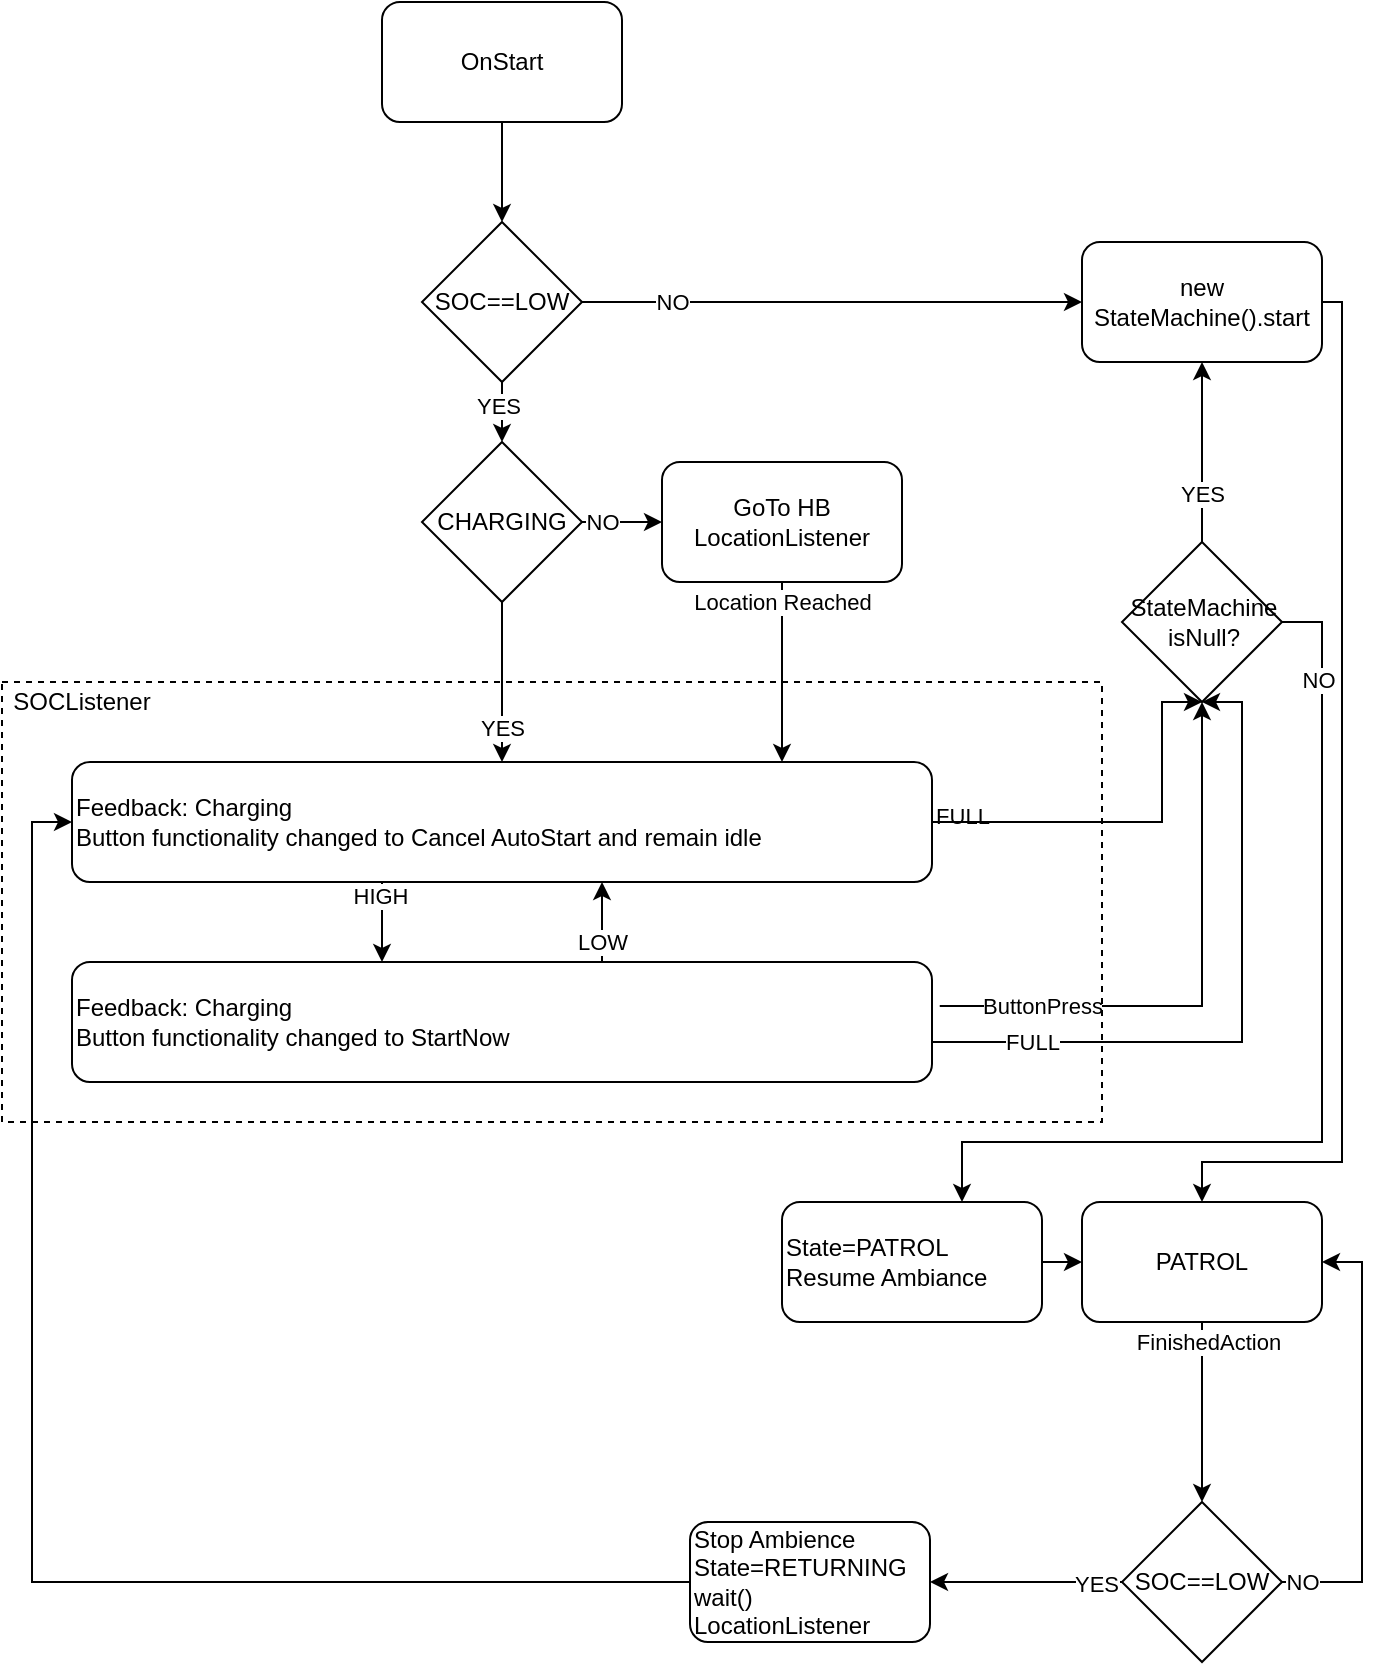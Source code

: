 <mxfile version="13.10.0" type="device"><diagram id="C5RBs43oDa-KdzZeNtuy" name="Page-1"><mxGraphModel dx="868" dy="508" grid="1" gridSize="10" guides="1" tooltips="1" connect="1" arrows="1" fold="1" page="1" pageScale="1" pageWidth="827" pageHeight="1169" math="0" shadow="0"><root><mxCell id="WIyWlLk6GJQsqaUBKTNV-0"/><mxCell id="WIyWlLk6GJQsqaUBKTNV-1" parent="WIyWlLk6GJQsqaUBKTNV-0"/><mxCell id="lrcAhfBED5okFOkqZIgy-5" style="edgeStyle=orthogonalEdgeStyle;rounded=0;orthogonalLoop=1;jettySize=auto;html=1;entryX=0.5;entryY=0;entryDx=0;entryDy=0;" edge="1" parent="WIyWlLk6GJQsqaUBKTNV-1" source="lrcAhfBED5okFOkqZIgy-0" target="lrcAhfBED5okFOkqZIgy-1"><mxGeometry relative="1" as="geometry"/></mxCell><mxCell id="lrcAhfBED5okFOkqZIgy-0" value="OnStart" style="rounded=1;whiteSpace=wrap;html=1;" vertex="1" parent="WIyWlLk6GJQsqaUBKTNV-1"><mxGeometry x="260" y="60" width="120" height="60" as="geometry"/></mxCell><mxCell id="lrcAhfBED5okFOkqZIgy-3" style="edgeStyle=orthogonalEdgeStyle;rounded=0;orthogonalLoop=1;jettySize=auto;html=1;entryX=0;entryY=0.5;entryDx=0;entryDy=0;" edge="1" parent="WIyWlLk6GJQsqaUBKTNV-1" source="lrcAhfBED5okFOkqZIgy-1" target="lrcAhfBED5okFOkqZIgy-2"><mxGeometry relative="1" as="geometry"><Array as="points"><mxPoint x="430" y="210"/><mxPoint x="430" y="210"/></Array></mxGeometry></mxCell><mxCell id="lrcAhfBED5okFOkqZIgy-13" value="NO" style="edgeLabel;html=1;align=center;verticalAlign=middle;resizable=0;points=[];" vertex="1" connectable="0" parent="lrcAhfBED5okFOkqZIgy-3"><mxGeometry x="-0.236" y="1" relative="1" as="geometry"><mxPoint x="-51" y="1" as="offset"/></mxGeometry></mxCell><mxCell id="lrcAhfBED5okFOkqZIgy-8" style="edgeStyle=orthogonalEdgeStyle;rounded=0;orthogonalLoop=1;jettySize=auto;html=1;entryX=0.5;entryY=0;entryDx=0;entryDy=0;" edge="1" parent="WIyWlLk6GJQsqaUBKTNV-1" source="lrcAhfBED5okFOkqZIgy-1" target="lrcAhfBED5okFOkqZIgy-7"><mxGeometry relative="1" as="geometry"><Array as="points"><mxPoint x="320" y="280"/><mxPoint x="320" y="280"/></Array></mxGeometry></mxCell><mxCell id="lrcAhfBED5okFOkqZIgy-14" value="YES" style="edgeLabel;html=1;align=center;verticalAlign=middle;resizable=0;points=[];" vertex="1" connectable="0" parent="lrcAhfBED5okFOkqZIgy-8"><mxGeometry x="-0.236" y="-2" relative="1" as="geometry"><mxPoint as="offset"/></mxGeometry></mxCell><mxCell id="lrcAhfBED5okFOkqZIgy-1" value="SOC==LOW" style="rhombus;whiteSpace=wrap;html=1;" vertex="1" parent="WIyWlLk6GJQsqaUBKTNV-1"><mxGeometry x="280" y="170" width="80" height="80" as="geometry"/></mxCell><mxCell id="lrcAhfBED5okFOkqZIgy-47" style="edgeStyle=orthogonalEdgeStyle;rounded=0;orthogonalLoop=1;jettySize=auto;html=1;" edge="1" parent="WIyWlLk6GJQsqaUBKTNV-1" source="lrcAhfBED5okFOkqZIgy-2" target="lrcAhfBED5okFOkqZIgy-46"><mxGeometry relative="1" as="geometry"><Array as="points"><mxPoint x="740" y="210"/><mxPoint x="740" y="640"/><mxPoint x="670" y="640"/></Array></mxGeometry></mxCell><mxCell id="lrcAhfBED5okFOkqZIgy-2" value="new StateMachine().start" style="rounded=1;whiteSpace=wrap;html=1;" vertex="1" parent="WIyWlLk6GJQsqaUBKTNV-1"><mxGeometry x="610" y="180" width="120" height="60" as="geometry"/></mxCell><mxCell id="lrcAhfBED5okFOkqZIgy-10" style="edgeStyle=orthogonalEdgeStyle;rounded=0;orthogonalLoop=1;jettySize=auto;html=1;" edge="1" parent="WIyWlLk6GJQsqaUBKTNV-1" source="lrcAhfBED5okFOkqZIgy-7" target="lrcAhfBED5okFOkqZIgy-9"><mxGeometry relative="1" as="geometry"><Array as="points"><mxPoint x="390" y="320"/><mxPoint x="390" y="320"/></Array></mxGeometry></mxCell><mxCell id="lrcAhfBED5okFOkqZIgy-15" value="NO" style="edgeLabel;html=1;align=center;verticalAlign=middle;resizable=0;points=[];" vertex="1" connectable="0" parent="lrcAhfBED5okFOkqZIgy-10"><mxGeometry x="-0.8" relative="1" as="geometry"><mxPoint x="6" as="offset"/></mxGeometry></mxCell><mxCell id="lrcAhfBED5okFOkqZIgy-18" value="" style="edgeStyle=orthogonalEdgeStyle;rounded=0;orthogonalLoop=1;jettySize=auto;html=1;" edge="1" parent="WIyWlLk6GJQsqaUBKTNV-1" source="lrcAhfBED5okFOkqZIgy-7" target="lrcAhfBED5okFOkqZIgy-17"><mxGeometry relative="1" as="geometry"/></mxCell><mxCell id="lrcAhfBED5okFOkqZIgy-33" value="YES" style="edgeLabel;html=1;align=center;verticalAlign=middle;resizable=0;points=[];" vertex="1" connectable="0" parent="lrcAhfBED5okFOkqZIgy-18"><mxGeometry x="0.57" relative="1" as="geometry"><mxPoint as="offset"/></mxGeometry></mxCell><mxCell id="lrcAhfBED5okFOkqZIgy-7" value="CHARGING" style="rhombus;whiteSpace=wrap;html=1;" vertex="1" parent="WIyWlLk6GJQsqaUBKTNV-1"><mxGeometry x="280" y="280" width="80" height="80" as="geometry"/></mxCell><mxCell id="lrcAhfBED5okFOkqZIgy-39" style="edgeStyle=orthogonalEdgeStyle;rounded=0;orthogonalLoop=1;jettySize=auto;html=1;" edge="1" parent="WIyWlLk6GJQsqaUBKTNV-1" source="lrcAhfBED5okFOkqZIgy-9" target="lrcAhfBED5okFOkqZIgy-17"><mxGeometry relative="1" as="geometry"><mxPoint x="380" y="360" as="targetPoint"/><Array as="points"><mxPoint x="460" y="420"/><mxPoint x="460" y="420"/></Array></mxGeometry></mxCell><mxCell id="lrcAhfBED5okFOkqZIgy-44" value="Location Reached" style="edgeLabel;html=1;align=center;verticalAlign=middle;resizable=0;points=[];" vertex="1" connectable="0" parent="lrcAhfBED5okFOkqZIgy-39"><mxGeometry x="-0.787" relative="1" as="geometry"><mxPoint as="offset"/></mxGeometry></mxCell><mxCell id="lrcAhfBED5okFOkqZIgy-9" value="&lt;div&gt;GoTo HB&lt;/div&gt;&lt;div&gt;LocationListener&lt;br&gt;&lt;/div&gt;" style="rounded=1;whiteSpace=wrap;html=1;" vertex="1" parent="WIyWlLk6GJQsqaUBKTNV-1"><mxGeometry x="400" y="290" width="120" height="60" as="geometry"/></mxCell><mxCell id="lrcAhfBED5okFOkqZIgy-19" style="edgeStyle=orthogonalEdgeStyle;rounded=0;orthogonalLoop=1;jettySize=auto;html=1;entryX=0.5;entryY=1;entryDx=0;entryDy=0;" edge="1" parent="WIyWlLk6GJQsqaUBKTNV-1" source="lrcAhfBED5okFOkqZIgy-59" target="lrcAhfBED5okFOkqZIgy-2"><mxGeometry relative="1" as="geometry"><Array as="points"/></mxGeometry></mxCell><mxCell id="lrcAhfBED5okFOkqZIgy-20" value="FULL" style="edgeLabel;html=1;align=center;verticalAlign=middle;resizable=0;points=[];" vertex="1" connectable="0" parent="lrcAhfBED5okFOkqZIgy-19"><mxGeometry x="-0.447" y="2" relative="1" as="geometry"><mxPoint x="-118" y="162" as="offset"/></mxGeometry></mxCell><mxCell id="lrcAhfBED5okFOkqZIgy-64" value="YES" style="edgeLabel;html=1;align=center;verticalAlign=middle;resizable=0;points=[];" vertex="1" connectable="0" parent="lrcAhfBED5okFOkqZIgy-19"><mxGeometry x="-0.153" y="3" relative="1" as="geometry"><mxPoint x="3" y="14" as="offset"/></mxGeometry></mxCell><mxCell id="lrcAhfBED5okFOkqZIgy-26" value="" style="edgeStyle=orthogonalEdgeStyle;rounded=0;orthogonalLoop=1;jettySize=auto;html=1;" edge="1" parent="WIyWlLk6GJQsqaUBKTNV-1" source="lrcAhfBED5okFOkqZIgy-17" target="lrcAhfBED5okFOkqZIgy-21"><mxGeometry relative="1" as="geometry"><Array as="points"><mxPoint x="260" y="510"/><mxPoint x="260" y="510"/></Array></mxGeometry></mxCell><mxCell id="lrcAhfBED5okFOkqZIgy-28" value="HIGH" style="edgeLabel;html=1;align=center;verticalAlign=middle;resizable=0;points=[];" vertex="1" connectable="0" parent="lrcAhfBED5okFOkqZIgy-26"><mxGeometry x="-0.675" y="-1" relative="1" as="geometry"><mxPoint as="offset"/></mxGeometry></mxCell><mxCell id="lrcAhfBED5okFOkqZIgy-17" value="&lt;div&gt;Feedback: Charging&lt;/div&gt;&lt;div&gt;Button functionality changed to Cancel AutoStart and remain idle&lt;br&gt;&lt;/div&gt;" style="rounded=1;whiteSpace=wrap;html=1;align=left;" vertex="1" parent="WIyWlLk6GJQsqaUBKTNV-1"><mxGeometry x="105" y="440" width="430" height="60" as="geometry"/></mxCell><mxCell id="lrcAhfBED5okFOkqZIgy-22" style="edgeStyle=orthogonalEdgeStyle;rounded=0;orthogonalLoop=1;jettySize=auto;html=1;entryX=0.5;entryY=1;entryDx=0;entryDy=0;exitX=1.009;exitY=0.367;exitDx=0;exitDy=0;exitPerimeter=0;" edge="1" parent="WIyWlLk6GJQsqaUBKTNV-1" source="lrcAhfBED5okFOkqZIgy-21" target="lrcAhfBED5okFOkqZIgy-59"><mxGeometry relative="1" as="geometry"><mxPoint x="690" y="330" as="sourcePoint"/><Array as="points"/></mxGeometry></mxCell><mxCell id="lrcAhfBED5okFOkqZIgy-23" value="ButtonPress" style="edgeLabel;html=1;align=center;verticalAlign=middle;resizable=0;points=[];" vertex="1" connectable="0" parent="lrcAhfBED5okFOkqZIgy-22"><mxGeometry x="-0.732" y="2" relative="1" as="geometry"><mxPoint x="13.13" y="2" as="offset"/></mxGeometry></mxCell><mxCell id="lrcAhfBED5okFOkqZIgy-27" value="" style="edgeStyle=orthogonalEdgeStyle;rounded=0;orthogonalLoop=1;jettySize=auto;html=1;" edge="1" parent="WIyWlLk6GJQsqaUBKTNV-1" source="lrcAhfBED5okFOkqZIgy-21" target="lrcAhfBED5okFOkqZIgy-17"><mxGeometry relative="1" as="geometry"><mxPoint x="360" y="520" as="sourcePoint"/><Array as="points"><mxPoint x="370" y="520"/><mxPoint x="370" y="520"/></Array></mxGeometry></mxCell><mxCell id="lrcAhfBED5okFOkqZIgy-29" value="LOW" style="edgeLabel;html=1;align=center;verticalAlign=middle;resizable=0;points=[];" vertex="1" connectable="0" parent="lrcAhfBED5okFOkqZIgy-27"><mxGeometry x="0.812" y="-1" relative="1" as="geometry"><mxPoint x="-1" y="26" as="offset"/></mxGeometry></mxCell><mxCell id="lrcAhfBED5okFOkqZIgy-42" style="edgeStyle=orthogonalEdgeStyle;rounded=0;orthogonalLoop=1;jettySize=auto;html=1;entryX=0.5;entryY=1;entryDx=0;entryDy=0;" edge="1" parent="WIyWlLk6GJQsqaUBKTNV-1" source="lrcAhfBED5okFOkqZIgy-21" target="lrcAhfBED5okFOkqZIgy-59"><mxGeometry relative="1" as="geometry"><Array as="points"><mxPoint x="690" y="580"/><mxPoint x="690" y="410"/></Array></mxGeometry></mxCell><mxCell id="lrcAhfBED5okFOkqZIgy-21" value="&lt;div&gt;Feedback: Charging&lt;/div&gt;&lt;div&gt;Button functionality changed to StartNow&lt;br&gt;&lt;/div&gt;" style="rounded=1;whiteSpace=wrap;html=1;align=left;" vertex="1" parent="WIyWlLk6GJQsqaUBKTNV-1"><mxGeometry x="105" y="540" width="430" height="60" as="geometry"/></mxCell><mxCell id="lrcAhfBED5okFOkqZIgy-32" value="SOCListener" style="text;html=1;strokeColor=none;fillColor=none;align=center;verticalAlign=middle;whiteSpace=wrap;rounded=0;dashed=1;" vertex="1" parent="WIyWlLk6GJQsqaUBKTNV-1"><mxGeometry x="90" y="400" width="40" height="20" as="geometry"/></mxCell><mxCell id="lrcAhfBED5okFOkqZIgy-49" style="edgeStyle=orthogonalEdgeStyle;rounded=0;orthogonalLoop=1;jettySize=auto;html=1;entryX=0.5;entryY=0;entryDx=0;entryDy=0;" edge="1" parent="WIyWlLk6GJQsqaUBKTNV-1" source="lrcAhfBED5okFOkqZIgy-46" target="lrcAhfBED5okFOkqZIgy-48"><mxGeometry relative="1" as="geometry"/></mxCell><mxCell id="lrcAhfBED5okFOkqZIgy-50" value="FinishedAction" style="edgeLabel;html=1;align=center;verticalAlign=middle;resizable=0;points=[];" vertex="1" connectable="0" parent="lrcAhfBED5okFOkqZIgy-49"><mxGeometry x="-0.778" y="3" relative="1" as="geometry"><mxPoint as="offset"/></mxGeometry></mxCell><mxCell id="lrcAhfBED5okFOkqZIgy-46" value="PATROL" style="rounded=1;whiteSpace=wrap;html=1;" vertex="1" parent="WIyWlLk6GJQsqaUBKTNV-1"><mxGeometry x="610" y="660" width="120" height="60" as="geometry"/></mxCell><mxCell id="lrcAhfBED5okFOkqZIgy-51" style="edgeStyle=orthogonalEdgeStyle;rounded=0;orthogonalLoop=1;jettySize=auto;html=1;entryX=1;entryY=0.5;entryDx=0;entryDy=0;" edge="1" parent="WIyWlLk6GJQsqaUBKTNV-1" source="lrcAhfBED5okFOkqZIgy-48" target="lrcAhfBED5okFOkqZIgy-46"><mxGeometry relative="1" as="geometry"><Array as="points"><mxPoint x="750" y="850"/><mxPoint x="750" y="690"/></Array></mxGeometry></mxCell><mxCell id="lrcAhfBED5okFOkqZIgy-52" value="NO" style="edgeLabel;html=1;align=center;verticalAlign=middle;resizable=0;points=[];" vertex="1" connectable="0" parent="lrcAhfBED5okFOkqZIgy-51"><mxGeometry x="0.427" y="1" relative="1" as="geometry"><mxPoint x="-29" y="117" as="offset"/></mxGeometry></mxCell><mxCell id="lrcAhfBED5okFOkqZIgy-56" style="edgeStyle=orthogonalEdgeStyle;rounded=0;orthogonalLoop=1;jettySize=auto;html=1;entryX=1;entryY=0.5;entryDx=0;entryDy=0;" edge="1" parent="WIyWlLk6GJQsqaUBKTNV-1" source="lrcAhfBED5okFOkqZIgy-48" target="lrcAhfBED5okFOkqZIgy-55"><mxGeometry relative="1" as="geometry"/></mxCell><mxCell id="lrcAhfBED5okFOkqZIgy-57" value="YES" style="edgeLabel;html=1;align=center;verticalAlign=middle;resizable=0;points=[];" vertex="1" connectable="0" parent="lrcAhfBED5okFOkqZIgy-56"><mxGeometry x="-0.729" y="1" relative="1" as="geometry"><mxPoint as="offset"/></mxGeometry></mxCell><mxCell id="lrcAhfBED5okFOkqZIgy-48" value="&lt;div align=&quot;center&quot;&gt;SOC==LOW&lt;/div&gt;" style="rhombus;whiteSpace=wrap;html=1;align=center;" vertex="1" parent="WIyWlLk6GJQsqaUBKTNV-1"><mxGeometry x="630" y="810" width="80" height="80" as="geometry"/></mxCell><mxCell id="lrcAhfBED5okFOkqZIgy-58" style="edgeStyle=orthogonalEdgeStyle;rounded=0;orthogonalLoop=1;jettySize=auto;html=1;entryX=0;entryY=0.5;entryDx=0;entryDy=0;" edge="1" parent="WIyWlLk6GJQsqaUBKTNV-1" source="lrcAhfBED5okFOkqZIgy-55" target="lrcAhfBED5okFOkqZIgy-17"><mxGeometry relative="1" as="geometry"><Array as="points"><mxPoint x="85" y="850"/><mxPoint x="85" y="470"/></Array></mxGeometry></mxCell><mxCell id="lrcAhfBED5okFOkqZIgy-55" value="&lt;div&gt;Stop Ambience&lt;/div&gt;&lt;div&gt;State=RETURNING&lt;br&gt;&lt;/div&gt;&lt;div&gt;wait()&lt;/div&gt;&lt;div&gt;LocationListener&lt;br&gt;&lt;/div&gt;" style="rounded=1;whiteSpace=wrap;html=1;strokeColor=#000000;fillColor=#ffffff;align=left;" vertex="1" parent="WIyWlLk6GJQsqaUBKTNV-1"><mxGeometry x="414" y="820" width="120" height="60" as="geometry"/></mxCell><mxCell id="lrcAhfBED5okFOkqZIgy-60" style="edgeStyle=orthogonalEdgeStyle;rounded=0;orthogonalLoop=1;jettySize=auto;html=1;entryX=0.5;entryY=1;entryDx=0;entryDy=0;" edge="1" parent="WIyWlLk6GJQsqaUBKTNV-1" source="lrcAhfBED5okFOkqZIgy-17" target="lrcAhfBED5okFOkqZIgy-59"><mxGeometry relative="1" as="geometry"><mxPoint x="535" y="470" as="sourcePoint"/><mxPoint x="580" y="240" as="targetPoint"/><Array as="points"><mxPoint x="650" y="470"/><mxPoint x="650" y="410"/></Array></mxGeometry></mxCell><mxCell id="lrcAhfBED5okFOkqZIgy-61" value="FULL" style="edgeLabel;html=1;align=center;verticalAlign=middle;resizable=0;points=[];" vertex="1" connectable="0" parent="lrcAhfBED5okFOkqZIgy-60"><mxGeometry x="-0.447" y="2" relative="1" as="geometry"><mxPoint x="-4" y="112" as="offset"/></mxGeometry></mxCell><mxCell id="lrcAhfBED5okFOkqZIgy-67" style="edgeStyle=orthogonalEdgeStyle;rounded=0;orthogonalLoop=1;jettySize=auto;html=1;" edge="1" parent="WIyWlLk6GJQsqaUBKTNV-1" source="lrcAhfBED5okFOkqZIgy-59" target="lrcAhfBED5okFOkqZIgy-66"><mxGeometry relative="1" as="geometry"><Array as="points"><mxPoint x="730" y="370"/><mxPoint x="730" y="630"/><mxPoint x="550" y="630"/></Array></mxGeometry></mxCell><mxCell id="lrcAhfBED5okFOkqZIgy-68" value="NO" style="edgeLabel;html=1;align=center;verticalAlign=middle;resizable=0;points=[];" vertex="1" connectable="0" parent="lrcAhfBED5okFOkqZIgy-67"><mxGeometry x="-0.8" y="-2" relative="1" as="geometry"><mxPoint as="offset"/></mxGeometry></mxCell><mxCell id="lrcAhfBED5okFOkqZIgy-59" value="&lt;div align=&quot;center&quot;&gt;StateMachine isNull?&lt;br&gt;&lt;/div&gt;" style="rhombus;whiteSpace=wrap;html=1;strokeColor=#000000;fillColor=#ffffff;align=left;" vertex="1" parent="WIyWlLk6GJQsqaUBKTNV-1"><mxGeometry x="630" y="330" width="80" height="80" as="geometry"/></mxCell><mxCell id="lrcAhfBED5okFOkqZIgy-69" style="edgeStyle=orthogonalEdgeStyle;rounded=0;orthogonalLoop=1;jettySize=auto;html=1;exitX=1;exitY=0.5;exitDx=0;exitDy=0;entryX=0;entryY=0.5;entryDx=0;entryDy=0;" edge="1" parent="WIyWlLk6GJQsqaUBKTNV-1" source="lrcAhfBED5okFOkqZIgy-66" target="lrcAhfBED5okFOkqZIgy-46"><mxGeometry relative="1" as="geometry"/></mxCell><mxCell id="lrcAhfBED5okFOkqZIgy-66" value="&lt;div&gt;State=PATROL&lt;/div&gt;&lt;div&gt;Resume Ambiance&lt;br&gt;&lt;/div&gt;" style="rounded=1;whiteSpace=wrap;html=1;strokeColor=#000000;fillColor=#ffffff;align=left;" vertex="1" parent="WIyWlLk6GJQsqaUBKTNV-1"><mxGeometry x="460" y="660" width="130" height="60" as="geometry"/></mxCell><mxCell id="lrcAhfBED5okFOkqZIgy-70" value="" style="rounded=0;whiteSpace=wrap;html=1;strokeColor=#000000;align=left;fillColor=none;dashed=1;" vertex="1" parent="WIyWlLk6GJQsqaUBKTNV-1"><mxGeometry x="70" y="400" width="550" height="220" as="geometry"/></mxCell></root></mxGraphModel></diagram></mxfile>
